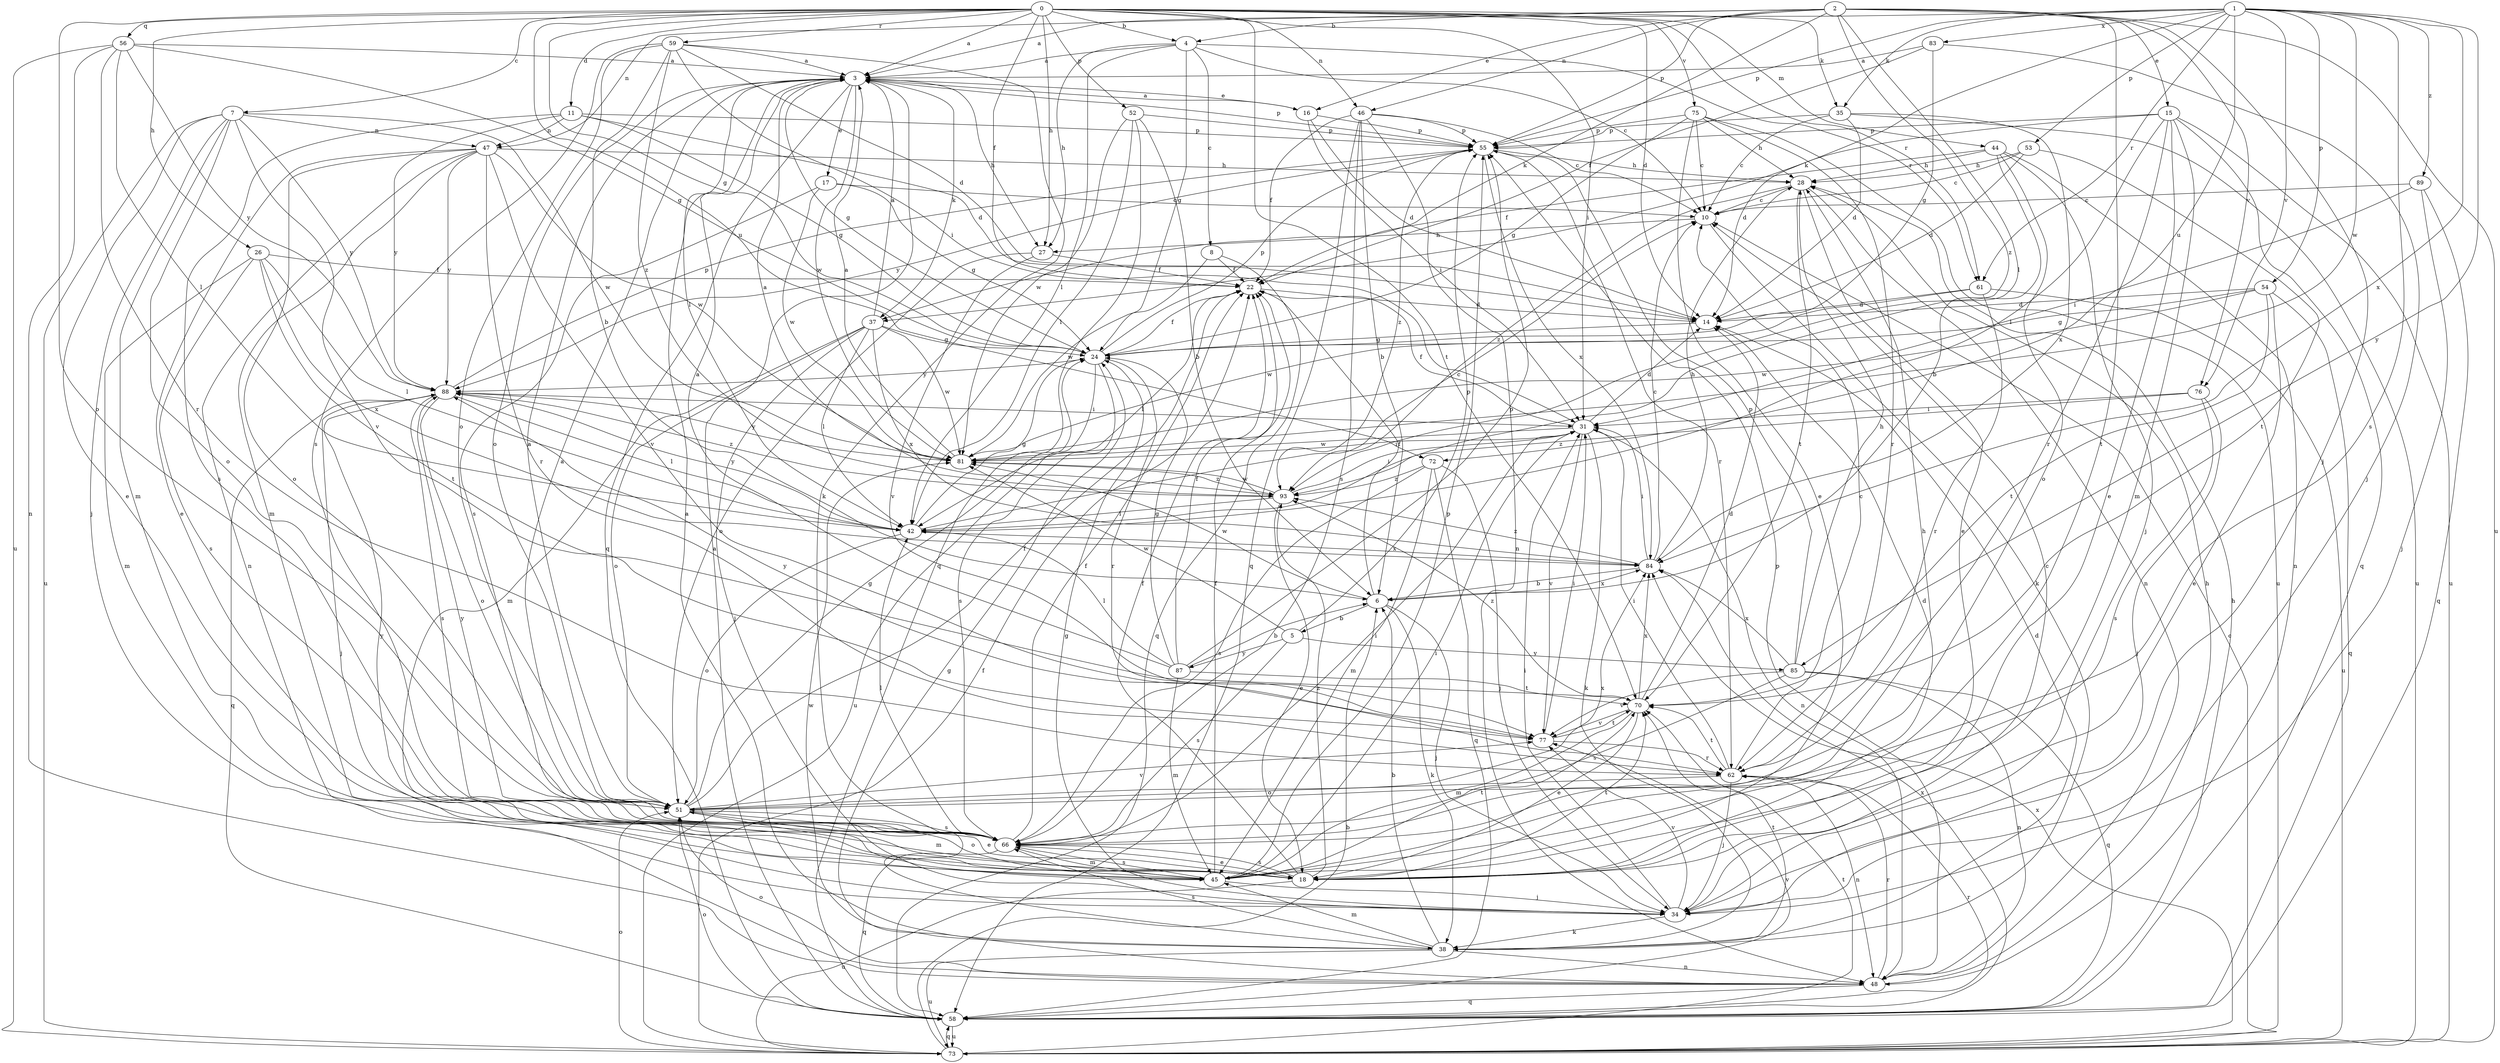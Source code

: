 strict digraph  {
0;
1;
2;
3;
4;
5;
6;
7;
8;
10;
11;
14;
15;
16;
17;
18;
22;
24;
26;
27;
28;
31;
34;
35;
37;
38;
42;
44;
45;
46;
47;
48;
51;
52;
53;
54;
55;
56;
58;
59;
61;
62;
66;
70;
72;
73;
75;
76;
77;
81;
83;
84;
85;
87;
88;
89;
93;
0 -> 3  [label=a];
0 -> 4  [label=b];
0 -> 7  [label=c];
0 -> 11  [label=d];
0 -> 14  [label=d];
0 -> 22  [label=f];
0 -> 24  [label=g];
0 -> 26  [label=h];
0 -> 27  [label=h];
0 -> 31  [label=i];
0 -> 35  [label=k];
0 -> 44  [label=m];
0 -> 46  [label=n];
0 -> 51  [label=o];
0 -> 52  [label=p];
0 -> 56  [label=q];
0 -> 59  [label=r];
0 -> 61  [label=r];
0 -> 70  [label=t];
0 -> 72  [label=u];
0 -> 75  [label=v];
1 -> 3  [label=a];
1 -> 35  [label=k];
1 -> 37  [label=k];
1 -> 53  [label=p];
1 -> 54  [label=p];
1 -> 55  [label=p];
1 -> 61  [label=r];
1 -> 66  [label=s];
1 -> 72  [label=u];
1 -> 76  [label=v];
1 -> 81  [label=w];
1 -> 83  [label=x];
1 -> 84  [label=x];
1 -> 85  [label=y];
1 -> 89  [label=z];
2 -> 4  [label=b];
2 -> 15  [label=e];
2 -> 16  [label=e];
2 -> 34  [label=j];
2 -> 37  [label=k];
2 -> 42  [label=l];
2 -> 46  [label=n];
2 -> 47  [label=n];
2 -> 55  [label=p];
2 -> 73  [label=u];
2 -> 76  [label=v];
2 -> 93  [label=z];
2 -> 45  [label=t];
3 -> 16  [label=e];
3 -> 17  [label=e];
3 -> 24  [label=g];
3 -> 27  [label=h];
3 -> 37  [label=k];
3 -> 42  [label=l];
3 -> 51  [label=o];
3 -> 55  [label=p];
3 -> 58  [label=q];
3 -> 81  [label=w];
4 -> 3  [label=a];
4 -> 8  [label=c];
4 -> 10  [label=c];
4 -> 24  [label=g];
4 -> 27  [label=h];
4 -> 42  [label=l];
4 -> 61  [label=r];
5 -> 55  [label=p];
5 -> 66  [label=s];
5 -> 81  [label=w];
5 -> 85  [label=y];
5 -> 87  [label=y];
6 -> 5  [label=b];
6 -> 22  [label=f];
6 -> 34  [label=j];
6 -> 38  [label=k];
6 -> 81  [label=w];
6 -> 84  [label=x];
7 -> 18  [label=e];
7 -> 34  [label=j];
7 -> 45  [label=m];
7 -> 47  [label=n];
7 -> 51  [label=o];
7 -> 73  [label=u];
7 -> 77  [label=v];
7 -> 81  [label=w];
7 -> 88  [label=y];
8 -> 22  [label=f];
8 -> 58  [label=q];
8 -> 81  [label=w];
10 -> 27  [label=h];
10 -> 38  [label=k];
11 -> 14  [label=d];
11 -> 24  [label=g];
11 -> 47  [label=n];
11 -> 55  [label=p];
11 -> 66  [label=s];
11 -> 88  [label=y];
14 -> 24  [label=g];
15 -> 14  [label=d];
15 -> 18  [label=e];
15 -> 42  [label=l];
15 -> 45  [label=m];
15 -> 55  [label=p];
15 -> 58  [label=q];
15 -> 62  [label=r];
15 -> 73  [label=u];
16 -> 3  [label=a];
16 -> 14  [label=d];
16 -> 31  [label=i];
16 -> 55  [label=p];
17 -> 10  [label=c];
17 -> 24  [label=g];
17 -> 66  [label=s];
17 -> 81  [label=w];
18 -> 14  [label=d];
18 -> 22  [label=f];
18 -> 51  [label=o];
18 -> 66  [label=s];
18 -> 70  [label=t];
18 -> 73  [label=u];
18 -> 88  [label=y];
18 -> 93  [label=z];
22 -> 14  [label=d];
22 -> 42  [label=l];
24 -> 22  [label=f];
24 -> 55  [label=p];
24 -> 62  [label=r];
24 -> 66  [label=s];
24 -> 73  [label=u];
24 -> 88  [label=y];
26 -> 22  [label=f];
26 -> 42  [label=l];
26 -> 45  [label=m];
26 -> 66  [label=s];
26 -> 70  [label=t];
26 -> 84  [label=x];
27 -> 22  [label=f];
27 -> 51  [label=o];
27 -> 77  [label=v];
28 -> 10  [label=c];
28 -> 18  [label=e];
28 -> 48  [label=n];
28 -> 70  [label=t];
28 -> 93  [label=z];
31 -> 14  [label=d];
31 -> 22  [label=f];
31 -> 38  [label=k];
31 -> 48  [label=n];
31 -> 77  [label=v];
31 -> 81  [label=w];
34 -> 10  [label=c];
34 -> 24  [label=g];
34 -> 31  [label=i];
34 -> 38  [label=k];
34 -> 77  [label=v];
35 -> 10  [label=c];
35 -> 14  [label=d];
35 -> 55  [label=p];
35 -> 73  [label=u];
35 -> 84  [label=x];
37 -> 3  [label=a];
37 -> 24  [label=g];
37 -> 34  [label=j];
37 -> 42  [label=l];
37 -> 45  [label=m];
37 -> 51  [label=o];
37 -> 81  [label=w];
37 -> 84  [label=x];
38 -> 3  [label=a];
38 -> 6  [label=b];
38 -> 14  [label=d];
38 -> 45  [label=m];
38 -> 48  [label=n];
38 -> 66  [label=s];
38 -> 70  [label=t];
38 -> 73  [label=u];
38 -> 81  [label=w];
42 -> 10  [label=c];
42 -> 24  [label=g];
42 -> 51  [label=o];
42 -> 84  [label=x];
42 -> 88  [label=y];
44 -> 6  [label=b];
44 -> 22  [label=f];
44 -> 28  [label=h];
44 -> 34  [label=j];
44 -> 48  [label=n];
44 -> 51  [label=o];
45 -> 22  [label=f];
45 -> 28  [label=h];
45 -> 31  [label=i];
45 -> 34  [label=j];
45 -> 55  [label=p];
45 -> 66  [label=s];
45 -> 70  [label=t];
46 -> 6  [label=b];
46 -> 10  [label=c];
46 -> 22  [label=f];
46 -> 48  [label=n];
46 -> 55  [label=p];
46 -> 58  [label=q];
46 -> 66  [label=s];
47 -> 18  [label=e];
47 -> 28  [label=h];
47 -> 45  [label=m];
47 -> 48  [label=n];
47 -> 51  [label=o];
47 -> 62  [label=r];
47 -> 77  [label=v];
47 -> 81  [label=w];
47 -> 88  [label=y];
48 -> 24  [label=g];
48 -> 28  [label=h];
48 -> 51  [label=o];
48 -> 55  [label=p];
48 -> 58  [label=q];
48 -> 62  [label=r];
51 -> 3  [label=a];
51 -> 18  [label=e];
51 -> 22  [label=f];
51 -> 24  [label=g];
51 -> 45  [label=m];
51 -> 66  [label=s];
51 -> 77  [label=v];
51 -> 84  [label=x];
52 -> 6  [label=b];
52 -> 42  [label=l];
52 -> 55  [label=p];
52 -> 58  [label=q];
52 -> 81  [label=w];
53 -> 10  [label=c];
53 -> 14  [label=d];
53 -> 28  [label=h];
53 -> 70  [label=t];
54 -> 14  [label=d];
54 -> 18  [label=e];
54 -> 24  [label=g];
54 -> 58  [label=q];
54 -> 70  [label=t];
54 -> 81  [label=w];
55 -> 28  [label=h];
55 -> 62  [label=r];
55 -> 84  [label=x];
55 -> 88  [label=y];
55 -> 93  [label=z];
56 -> 3  [label=a];
56 -> 24  [label=g];
56 -> 42  [label=l];
56 -> 48  [label=n];
56 -> 62  [label=r];
56 -> 73  [label=u];
56 -> 88  [label=y];
58 -> 3  [label=a];
58 -> 28  [label=h];
58 -> 51  [label=o];
58 -> 62  [label=r];
58 -> 73  [label=u];
58 -> 77  [label=v];
58 -> 84  [label=x];
59 -> 3  [label=a];
59 -> 6  [label=b];
59 -> 14  [label=d];
59 -> 31  [label=i];
59 -> 38  [label=k];
59 -> 51  [label=o];
59 -> 66  [label=s];
59 -> 93  [label=z];
61 -> 14  [label=d];
61 -> 62  [label=r];
61 -> 73  [label=u];
61 -> 81  [label=w];
62 -> 10  [label=c];
62 -> 31  [label=i];
62 -> 34  [label=j];
62 -> 48  [label=n];
62 -> 51  [label=o];
62 -> 70  [label=t];
66 -> 3  [label=a];
66 -> 18  [label=e];
66 -> 22  [label=f];
66 -> 31  [label=i];
66 -> 42  [label=l];
66 -> 45  [label=m];
66 -> 58  [label=q];
66 -> 88  [label=y];
70 -> 14  [label=d];
70 -> 18  [label=e];
70 -> 45  [label=m];
70 -> 77  [label=v];
70 -> 84  [label=x];
70 -> 93  [label=z];
72 -> 34  [label=j];
72 -> 45  [label=m];
72 -> 58  [label=q];
72 -> 66  [label=s];
72 -> 93  [label=z];
73 -> 6  [label=b];
73 -> 10  [label=c];
73 -> 22  [label=f];
73 -> 51  [label=o];
73 -> 58  [label=q];
73 -> 70  [label=t];
73 -> 84  [label=x];
75 -> 10  [label=c];
75 -> 18  [label=e];
75 -> 24  [label=g];
75 -> 28  [label=h];
75 -> 55  [label=p];
75 -> 62  [label=r];
75 -> 73  [label=u];
76 -> 31  [label=i];
76 -> 34  [label=j];
76 -> 66  [label=s];
76 -> 93  [label=z];
77 -> 31  [label=i];
77 -> 62  [label=r];
77 -> 70  [label=t];
77 -> 88  [label=y];
81 -> 3  [label=a];
81 -> 31  [label=i];
81 -> 88  [label=y];
81 -> 93  [label=z];
83 -> 3  [label=a];
83 -> 22  [label=f];
83 -> 24  [label=g];
83 -> 34  [label=j];
84 -> 6  [label=b];
84 -> 10  [label=c];
84 -> 28  [label=h];
84 -> 31  [label=i];
84 -> 93  [label=z];
85 -> 28  [label=h];
85 -> 48  [label=n];
85 -> 55  [label=p];
85 -> 58  [label=q];
85 -> 66  [label=s];
85 -> 77  [label=v];
85 -> 84  [label=x];
87 -> 3  [label=a];
87 -> 6  [label=b];
87 -> 22  [label=f];
87 -> 24  [label=g];
87 -> 42  [label=l];
87 -> 45  [label=m];
87 -> 55  [label=p];
87 -> 70  [label=t];
88 -> 31  [label=i];
88 -> 34  [label=j];
88 -> 42  [label=l];
88 -> 51  [label=o];
88 -> 55  [label=p];
88 -> 58  [label=q];
88 -> 66  [label=s];
88 -> 93  [label=z];
89 -> 10  [label=c];
89 -> 31  [label=i];
89 -> 34  [label=j];
89 -> 58  [label=q];
93 -> 3  [label=a];
93 -> 18  [label=e];
93 -> 31  [label=i];
93 -> 42  [label=l];
93 -> 81  [label=w];
}
